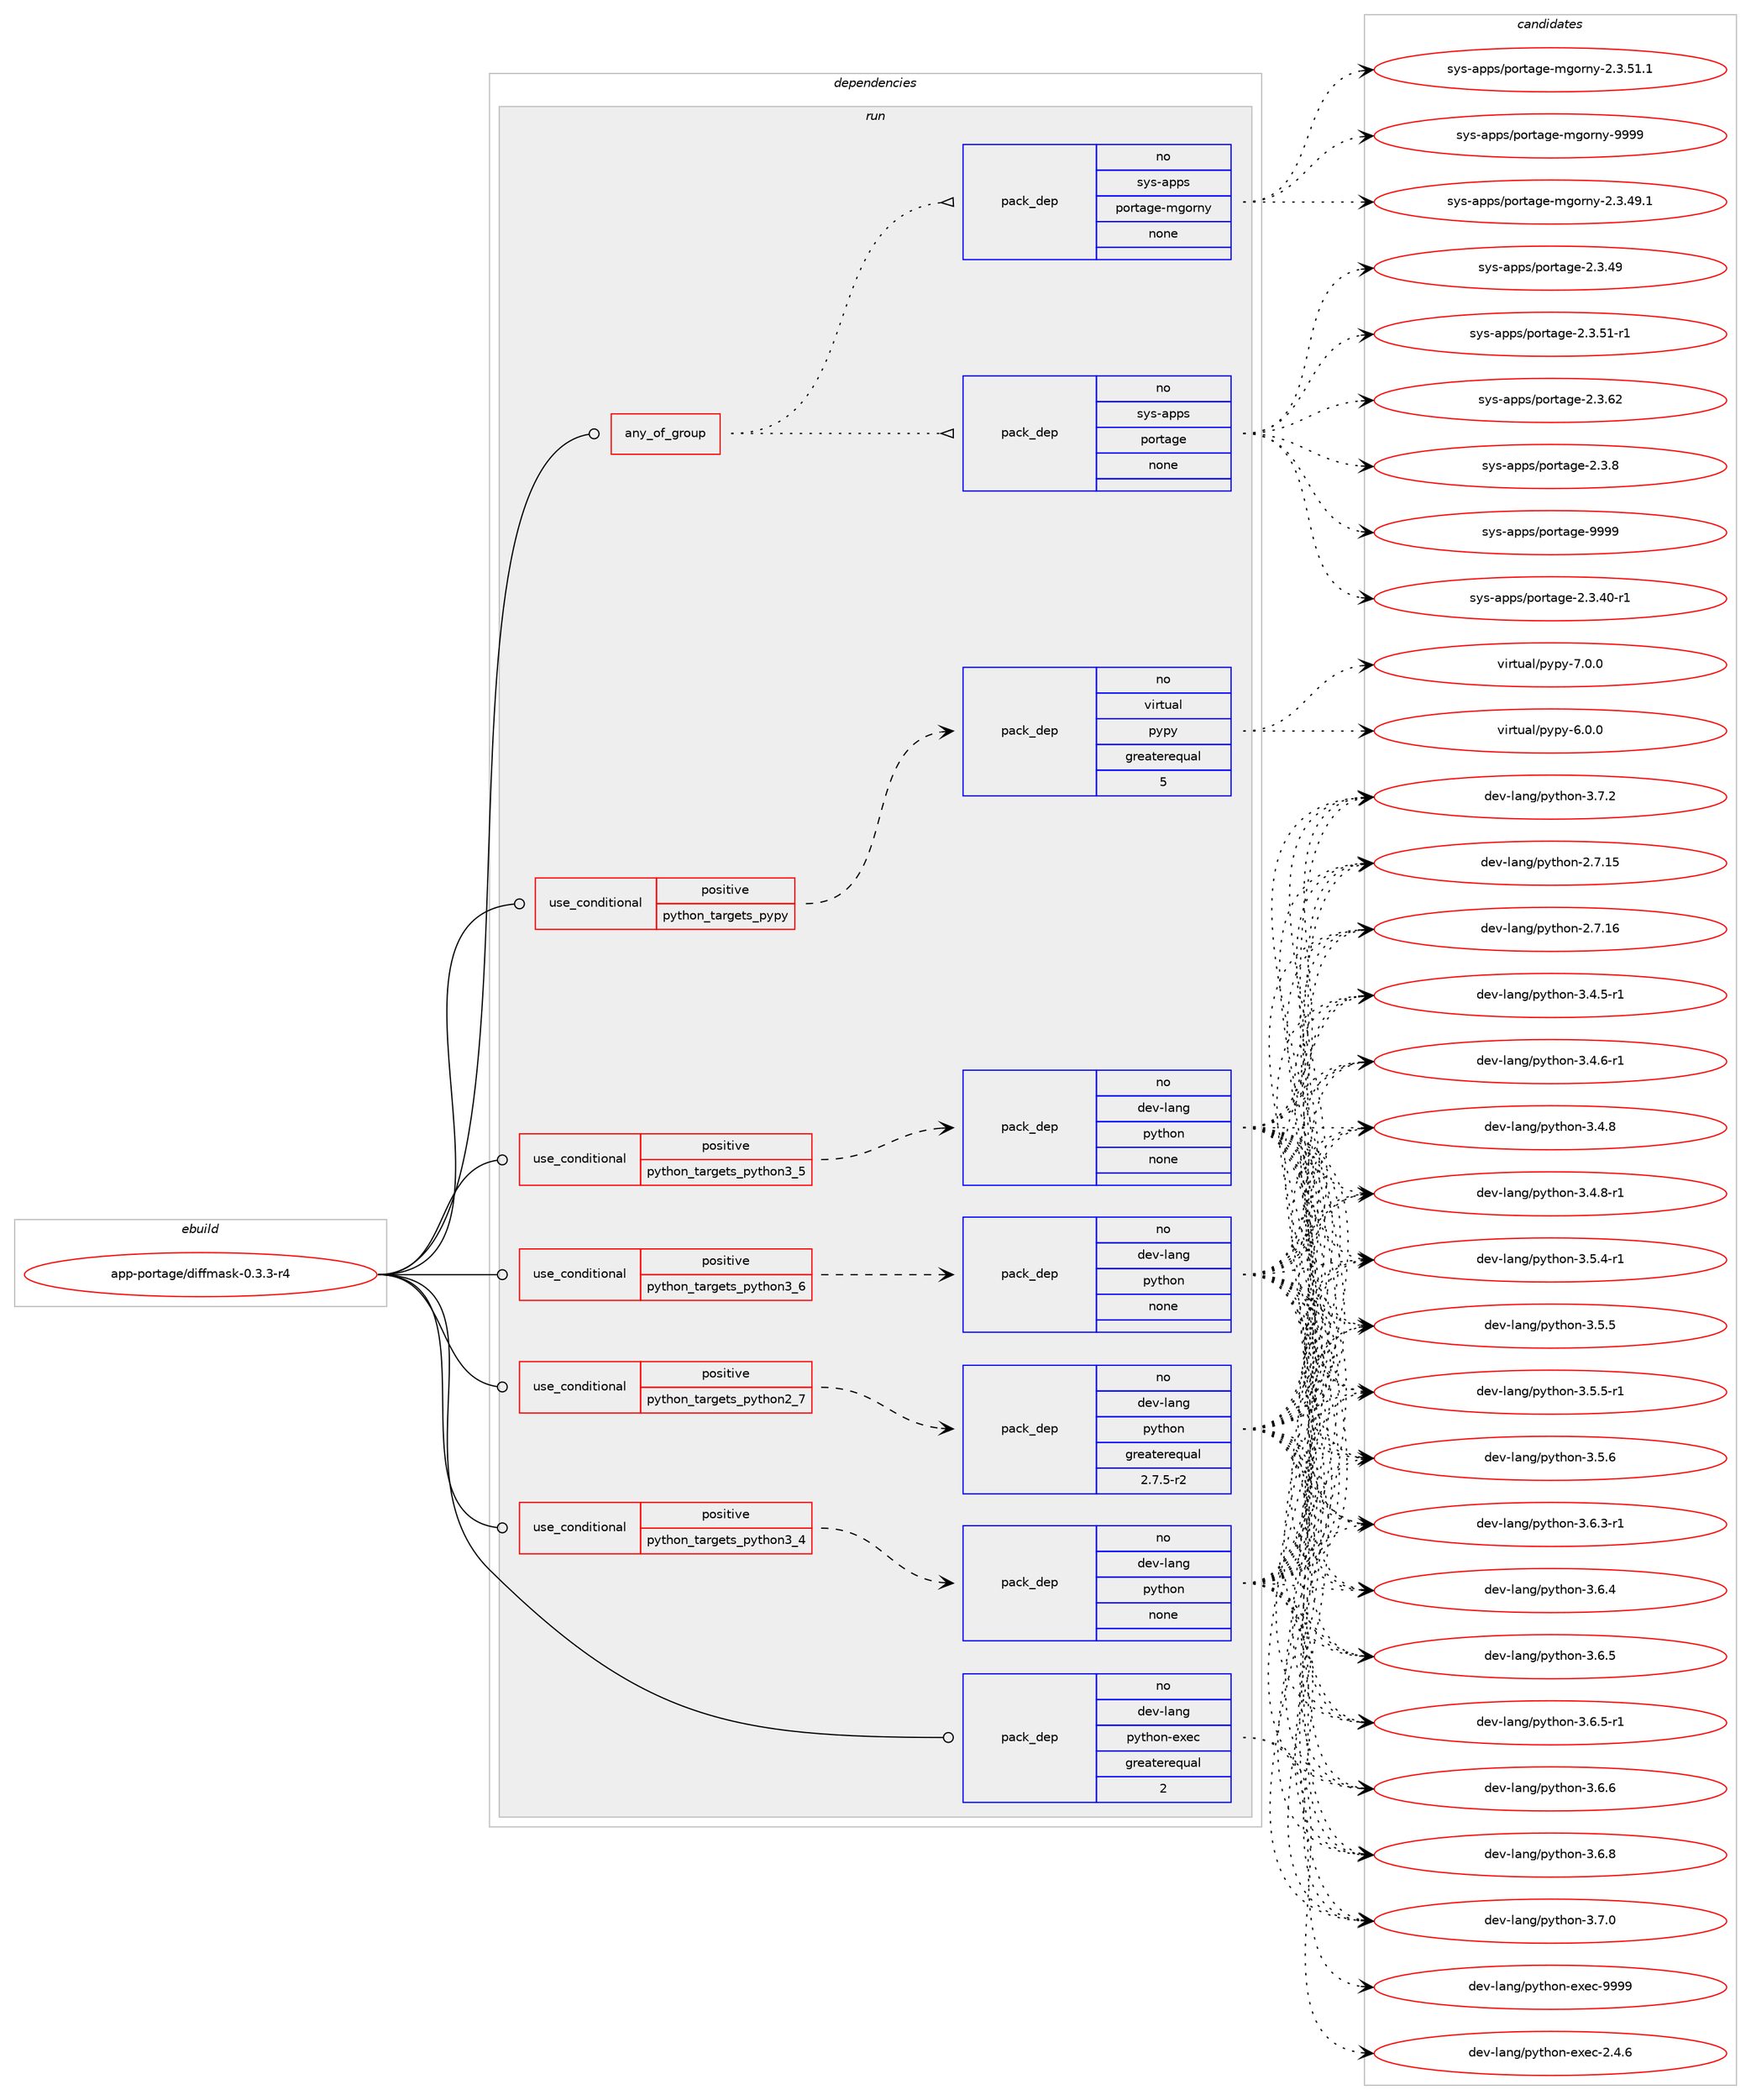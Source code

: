 digraph prolog {

# *************
# Graph options
# *************

newrank=true;
concentrate=true;
compound=true;
graph [rankdir=LR,fontname=Helvetica,fontsize=10,ranksep=1.5];#, ranksep=2.5, nodesep=0.2];
edge  [arrowhead=vee];
node  [fontname=Helvetica,fontsize=10];

# **********
# The ebuild
# **********

subgraph cluster_leftcol {
color=gray;
rank=same;
label=<<i>ebuild</i>>;
id [label="app-portage/diffmask-0.3.3-r4", color=red, width=4, href="../app-portage/diffmask-0.3.3-r4.svg"];
}

# ****************
# The dependencies
# ****************

subgraph cluster_midcol {
color=gray;
label=<<i>dependencies</i>>;
subgraph cluster_compile {
fillcolor="#eeeeee";
style=filled;
label=<<i>compile</i>>;
}
subgraph cluster_compileandrun {
fillcolor="#eeeeee";
style=filled;
label=<<i>compile and run</i>>;
}
subgraph cluster_run {
fillcolor="#eeeeee";
style=filled;
label=<<i>run</i>>;
subgraph any19818 {
dependency1305177 [label=<<TABLE BORDER="0" CELLBORDER="1" CELLSPACING="0" CELLPADDING="4"><TR><TD CELLPADDING="10">any_of_group</TD></TR></TABLE>>, shape=none, color=red];subgraph pack930212 {
dependency1305178 [label=<<TABLE BORDER="0" CELLBORDER="1" CELLSPACING="0" CELLPADDING="4" WIDTH="220"><TR><TD ROWSPAN="6" CELLPADDING="30">pack_dep</TD></TR><TR><TD WIDTH="110">no</TD></TR><TR><TD>sys-apps</TD></TR><TR><TD>portage</TD></TR><TR><TD>none</TD></TR><TR><TD></TD></TR></TABLE>>, shape=none, color=blue];
}
dependency1305177:e -> dependency1305178:w [weight=20,style="dotted",arrowhead="oinv"];
subgraph pack930213 {
dependency1305179 [label=<<TABLE BORDER="0" CELLBORDER="1" CELLSPACING="0" CELLPADDING="4" WIDTH="220"><TR><TD ROWSPAN="6" CELLPADDING="30">pack_dep</TD></TR><TR><TD WIDTH="110">no</TD></TR><TR><TD>sys-apps</TD></TR><TR><TD>portage-mgorny</TD></TR><TR><TD>none</TD></TR><TR><TD></TD></TR></TABLE>>, shape=none, color=blue];
}
dependency1305177:e -> dependency1305179:w [weight=20,style="dotted",arrowhead="oinv"];
}
id:e -> dependency1305177:w [weight=20,style="solid",arrowhead="odot"];
subgraph cond354605 {
dependency1305180 [label=<<TABLE BORDER="0" CELLBORDER="1" CELLSPACING="0" CELLPADDING="4"><TR><TD ROWSPAN="3" CELLPADDING="10">use_conditional</TD></TR><TR><TD>positive</TD></TR><TR><TD>python_targets_pypy</TD></TR></TABLE>>, shape=none, color=red];
subgraph pack930214 {
dependency1305181 [label=<<TABLE BORDER="0" CELLBORDER="1" CELLSPACING="0" CELLPADDING="4" WIDTH="220"><TR><TD ROWSPAN="6" CELLPADDING="30">pack_dep</TD></TR><TR><TD WIDTH="110">no</TD></TR><TR><TD>virtual</TD></TR><TR><TD>pypy</TD></TR><TR><TD>greaterequal</TD></TR><TR><TD>5</TD></TR></TABLE>>, shape=none, color=blue];
}
dependency1305180:e -> dependency1305181:w [weight=20,style="dashed",arrowhead="vee"];
}
id:e -> dependency1305180:w [weight=20,style="solid",arrowhead="odot"];
subgraph cond354606 {
dependency1305182 [label=<<TABLE BORDER="0" CELLBORDER="1" CELLSPACING="0" CELLPADDING="4"><TR><TD ROWSPAN="3" CELLPADDING="10">use_conditional</TD></TR><TR><TD>positive</TD></TR><TR><TD>python_targets_python2_7</TD></TR></TABLE>>, shape=none, color=red];
subgraph pack930215 {
dependency1305183 [label=<<TABLE BORDER="0" CELLBORDER="1" CELLSPACING="0" CELLPADDING="4" WIDTH="220"><TR><TD ROWSPAN="6" CELLPADDING="30">pack_dep</TD></TR><TR><TD WIDTH="110">no</TD></TR><TR><TD>dev-lang</TD></TR><TR><TD>python</TD></TR><TR><TD>greaterequal</TD></TR><TR><TD>2.7.5-r2</TD></TR></TABLE>>, shape=none, color=blue];
}
dependency1305182:e -> dependency1305183:w [weight=20,style="dashed",arrowhead="vee"];
}
id:e -> dependency1305182:w [weight=20,style="solid",arrowhead="odot"];
subgraph cond354607 {
dependency1305184 [label=<<TABLE BORDER="0" CELLBORDER="1" CELLSPACING="0" CELLPADDING="4"><TR><TD ROWSPAN="3" CELLPADDING="10">use_conditional</TD></TR><TR><TD>positive</TD></TR><TR><TD>python_targets_python3_4</TD></TR></TABLE>>, shape=none, color=red];
subgraph pack930216 {
dependency1305185 [label=<<TABLE BORDER="0" CELLBORDER="1" CELLSPACING="0" CELLPADDING="4" WIDTH="220"><TR><TD ROWSPAN="6" CELLPADDING="30">pack_dep</TD></TR><TR><TD WIDTH="110">no</TD></TR><TR><TD>dev-lang</TD></TR><TR><TD>python</TD></TR><TR><TD>none</TD></TR><TR><TD></TD></TR></TABLE>>, shape=none, color=blue];
}
dependency1305184:e -> dependency1305185:w [weight=20,style="dashed",arrowhead="vee"];
}
id:e -> dependency1305184:w [weight=20,style="solid",arrowhead="odot"];
subgraph cond354608 {
dependency1305186 [label=<<TABLE BORDER="0" CELLBORDER="1" CELLSPACING="0" CELLPADDING="4"><TR><TD ROWSPAN="3" CELLPADDING="10">use_conditional</TD></TR><TR><TD>positive</TD></TR><TR><TD>python_targets_python3_5</TD></TR></TABLE>>, shape=none, color=red];
subgraph pack930217 {
dependency1305187 [label=<<TABLE BORDER="0" CELLBORDER="1" CELLSPACING="0" CELLPADDING="4" WIDTH="220"><TR><TD ROWSPAN="6" CELLPADDING="30">pack_dep</TD></TR><TR><TD WIDTH="110">no</TD></TR><TR><TD>dev-lang</TD></TR><TR><TD>python</TD></TR><TR><TD>none</TD></TR><TR><TD></TD></TR></TABLE>>, shape=none, color=blue];
}
dependency1305186:e -> dependency1305187:w [weight=20,style="dashed",arrowhead="vee"];
}
id:e -> dependency1305186:w [weight=20,style="solid",arrowhead="odot"];
subgraph cond354609 {
dependency1305188 [label=<<TABLE BORDER="0" CELLBORDER="1" CELLSPACING="0" CELLPADDING="4"><TR><TD ROWSPAN="3" CELLPADDING="10">use_conditional</TD></TR><TR><TD>positive</TD></TR><TR><TD>python_targets_python3_6</TD></TR></TABLE>>, shape=none, color=red];
subgraph pack930218 {
dependency1305189 [label=<<TABLE BORDER="0" CELLBORDER="1" CELLSPACING="0" CELLPADDING="4" WIDTH="220"><TR><TD ROWSPAN="6" CELLPADDING="30">pack_dep</TD></TR><TR><TD WIDTH="110">no</TD></TR><TR><TD>dev-lang</TD></TR><TR><TD>python</TD></TR><TR><TD>none</TD></TR><TR><TD></TD></TR></TABLE>>, shape=none, color=blue];
}
dependency1305188:e -> dependency1305189:w [weight=20,style="dashed",arrowhead="vee"];
}
id:e -> dependency1305188:w [weight=20,style="solid",arrowhead="odot"];
subgraph pack930219 {
dependency1305190 [label=<<TABLE BORDER="0" CELLBORDER="1" CELLSPACING="0" CELLPADDING="4" WIDTH="220"><TR><TD ROWSPAN="6" CELLPADDING="30">pack_dep</TD></TR><TR><TD WIDTH="110">no</TD></TR><TR><TD>dev-lang</TD></TR><TR><TD>python-exec</TD></TR><TR><TD>greaterequal</TD></TR><TR><TD>2</TD></TR></TABLE>>, shape=none, color=blue];
}
id:e -> dependency1305190:w [weight=20,style="solid",arrowhead="odot"];
}
}

# **************
# The candidates
# **************

subgraph cluster_choices {
rank=same;
color=gray;
label=<<i>candidates</i>>;

subgraph choice930212 {
color=black;
nodesep=1;
choice11512111545971121121154711211111411697103101455046514652484511449 [label="sys-apps/portage-2.3.40-r1", color=red, width=4,href="../sys-apps/portage-2.3.40-r1.svg"];
choice1151211154597112112115471121111141169710310145504651465257 [label="sys-apps/portage-2.3.49", color=red, width=4,href="../sys-apps/portage-2.3.49.svg"];
choice11512111545971121121154711211111411697103101455046514653494511449 [label="sys-apps/portage-2.3.51-r1", color=red, width=4,href="../sys-apps/portage-2.3.51-r1.svg"];
choice1151211154597112112115471121111141169710310145504651465450 [label="sys-apps/portage-2.3.62", color=red, width=4,href="../sys-apps/portage-2.3.62.svg"];
choice11512111545971121121154711211111411697103101455046514656 [label="sys-apps/portage-2.3.8", color=red, width=4,href="../sys-apps/portage-2.3.8.svg"];
choice115121115459711211211547112111114116971031014557575757 [label="sys-apps/portage-9999", color=red, width=4,href="../sys-apps/portage-9999.svg"];
dependency1305178:e -> choice11512111545971121121154711211111411697103101455046514652484511449:w [style=dotted,weight="100"];
dependency1305178:e -> choice1151211154597112112115471121111141169710310145504651465257:w [style=dotted,weight="100"];
dependency1305178:e -> choice11512111545971121121154711211111411697103101455046514653494511449:w [style=dotted,weight="100"];
dependency1305178:e -> choice1151211154597112112115471121111141169710310145504651465450:w [style=dotted,weight="100"];
dependency1305178:e -> choice11512111545971121121154711211111411697103101455046514656:w [style=dotted,weight="100"];
dependency1305178:e -> choice115121115459711211211547112111114116971031014557575757:w [style=dotted,weight="100"];
}
subgraph choice930213 {
color=black;
nodesep=1;
choice1151211154597112112115471121111141169710310145109103111114110121455046514652574649 [label="sys-apps/portage-mgorny-2.3.49.1", color=red, width=4,href="../sys-apps/portage-mgorny-2.3.49.1.svg"];
choice1151211154597112112115471121111141169710310145109103111114110121455046514653494649 [label="sys-apps/portage-mgorny-2.3.51.1", color=red, width=4,href="../sys-apps/portage-mgorny-2.3.51.1.svg"];
choice11512111545971121121154711211111411697103101451091031111141101214557575757 [label="sys-apps/portage-mgorny-9999", color=red, width=4,href="../sys-apps/portage-mgorny-9999.svg"];
dependency1305179:e -> choice1151211154597112112115471121111141169710310145109103111114110121455046514652574649:w [style=dotted,weight="100"];
dependency1305179:e -> choice1151211154597112112115471121111141169710310145109103111114110121455046514653494649:w [style=dotted,weight="100"];
dependency1305179:e -> choice11512111545971121121154711211111411697103101451091031111141101214557575757:w [style=dotted,weight="100"];
}
subgraph choice930214 {
color=black;
nodesep=1;
choice1181051141161179710847112121112121455446484648 [label="virtual/pypy-6.0.0", color=red, width=4,href="../virtual/pypy-6.0.0.svg"];
choice1181051141161179710847112121112121455546484648 [label="virtual/pypy-7.0.0", color=red, width=4,href="../virtual/pypy-7.0.0.svg"];
dependency1305181:e -> choice1181051141161179710847112121112121455446484648:w [style=dotted,weight="100"];
dependency1305181:e -> choice1181051141161179710847112121112121455546484648:w [style=dotted,weight="100"];
}
subgraph choice930215 {
color=black;
nodesep=1;
choice10010111845108971101034711212111610411111045504655464953 [label="dev-lang/python-2.7.15", color=red, width=4,href="../dev-lang/python-2.7.15.svg"];
choice10010111845108971101034711212111610411111045504655464954 [label="dev-lang/python-2.7.16", color=red, width=4,href="../dev-lang/python-2.7.16.svg"];
choice1001011184510897110103471121211161041111104551465246534511449 [label="dev-lang/python-3.4.5-r1", color=red, width=4,href="../dev-lang/python-3.4.5-r1.svg"];
choice1001011184510897110103471121211161041111104551465246544511449 [label="dev-lang/python-3.4.6-r1", color=red, width=4,href="../dev-lang/python-3.4.6-r1.svg"];
choice100101118451089711010347112121116104111110455146524656 [label="dev-lang/python-3.4.8", color=red, width=4,href="../dev-lang/python-3.4.8.svg"];
choice1001011184510897110103471121211161041111104551465246564511449 [label="dev-lang/python-3.4.8-r1", color=red, width=4,href="../dev-lang/python-3.4.8-r1.svg"];
choice1001011184510897110103471121211161041111104551465346524511449 [label="dev-lang/python-3.5.4-r1", color=red, width=4,href="../dev-lang/python-3.5.4-r1.svg"];
choice100101118451089711010347112121116104111110455146534653 [label="dev-lang/python-3.5.5", color=red, width=4,href="../dev-lang/python-3.5.5.svg"];
choice1001011184510897110103471121211161041111104551465346534511449 [label="dev-lang/python-3.5.5-r1", color=red, width=4,href="../dev-lang/python-3.5.5-r1.svg"];
choice100101118451089711010347112121116104111110455146534654 [label="dev-lang/python-3.5.6", color=red, width=4,href="../dev-lang/python-3.5.6.svg"];
choice1001011184510897110103471121211161041111104551465446514511449 [label="dev-lang/python-3.6.3-r1", color=red, width=4,href="../dev-lang/python-3.6.3-r1.svg"];
choice100101118451089711010347112121116104111110455146544652 [label="dev-lang/python-3.6.4", color=red, width=4,href="../dev-lang/python-3.6.4.svg"];
choice100101118451089711010347112121116104111110455146544653 [label="dev-lang/python-3.6.5", color=red, width=4,href="../dev-lang/python-3.6.5.svg"];
choice1001011184510897110103471121211161041111104551465446534511449 [label="dev-lang/python-3.6.5-r1", color=red, width=4,href="../dev-lang/python-3.6.5-r1.svg"];
choice100101118451089711010347112121116104111110455146544654 [label="dev-lang/python-3.6.6", color=red, width=4,href="../dev-lang/python-3.6.6.svg"];
choice100101118451089711010347112121116104111110455146544656 [label="dev-lang/python-3.6.8", color=red, width=4,href="../dev-lang/python-3.6.8.svg"];
choice100101118451089711010347112121116104111110455146554648 [label="dev-lang/python-3.7.0", color=red, width=4,href="../dev-lang/python-3.7.0.svg"];
choice100101118451089711010347112121116104111110455146554650 [label="dev-lang/python-3.7.2", color=red, width=4,href="../dev-lang/python-3.7.2.svg"];
dependency1305183:e -> choice10010111845108971101034711212111610411111045504655464953:w [style=dotted,weight="100"];
dependency1305183:e -> choice10010111845108971101034711212111610411111045504655464954:w [style=dotted,weight="100"];
dependency1305183:e -> choice1001011184510897110103471121211161041111104551465246534511449:w [style=dotted,weight="100"];
dependency1305183:e -> choice1001011184510897110103471121211161041111104551465246544511449:w [style=dotted,weight="100"];
dependency1305183:e -> choice100101118451089711010347112121116104111110455146524656:w [style=dotted,weight="100"];
dependency1305183:e -> choice1001011184510897110103471121211161041111104551465246564511449:w [style=dotted,weight="100"];
dependency1305183:e -> choice1001011184510897110103471121211161041111104551465346524511449:w [style=dotted,weight="100"];
dependency1305183:e -> choice100101118451089711010347112121116104111110455146534653:w [style=dotted,weight="100"];
dependency1305183:e -> choice1001011184510897110103471121211161041111104551465346534511449:w [style=dotted,weight="100"];
dependency1305183:e -> choice100101118451089711010347112121116104111110455146534654:w [style=dotted,weight="100"];
dependency1305183:e -> choice1001011184510897110103471121211161041111104551465446514511449:w [style=dotted,weight="100"];
dependency1305183:e -> choice100101118451089711010347112121116104111110455146544652:w [style=dotted,weight="100"];
dependency1305183:e -> choice100101118451089711010347112121116104111110455146544653:w [style=dotted,weight="100"];
dependency1305183:e -> choice1001011184510897110103471121211161041111104551465446534511449:w [style=dotted,weight="100"];
dependency1305183:e -> choice100101118451089711010347112121116104111110455146544654:w [style=dotted,weight="100"];
dependency1305183:e -> choice100101118451089711010347112121116104111110455146544656:w [style=dotted,weight="100"];
dependency1305183:e -> choice100101118451089711010347112121116104111110455146554648:w [style=dotted,weight="100"];
dependency1305183:e -> choice100101118451089711010347112121116104111110455146554650:w [style=dotted,weight="100"];
}
subgraph choice930216 {
color=black;
nodesep=1;
choice10010111845108971101034711212111610411111045504655464953 [label="dev-lang/python-2.7.15", color=red, width=4,href="../dev-lang/python-2.7.15.svg"];
choice10010111845108971101034711212111610411111045504655464954 [label="dev-lang/python-2.7.16", color=red, width=4,href="../dev-lang/python-2.7.16.svg"];
choice1001011184510897110103471121211161041111104551465246534511449 [label="dev-lang/python-3.4.5-r1", color=red, width=4,href="../dev-lang/python-3.4.5-r1.svg"];
choice1001011184510897110103471121211161041111104551465246544511449 [label="dev-lang/python-3.4.6-r1", color=red, width=4,href="../dev-lang/python-3.4.6-r1.svg"];
choice100101118451089711010347112121116104111110455146524656 [label="dev-lang/python-3.4.8", color=red, width=4,href="../dev-lang/python-3.4.8.svg"];
choice1001011184510897110103471121211161041111104551465246564511449 [label="dev-lang/python-3.4.8-r1", color=red, width=4,href="../dev-lang/python-3.4.8-r1.svg"];
choice1001011184510897110103471121211161041111104551465346524511449 [label="dev-lang/python-3.5.4-r1", color=red, width=4,href="../dev-lang/python-3.5.4-r1.svg"];
choice100101118451089711010347112121116104111110455146534653 [label="dev-lang/python-3.5.5", color=red, width=4,href="../dev-lang/python-3.5.5.svg"];
choice1001011184510897110103471121211161041111104551465346534511449 [label="dev-lang/python-3.5.5-r1", color=red, width=4,href="../dev-lang/python-3.5.5-r1.svg"];
choice100101118451089711010347112121116104111110455146534654 [label="dev-lang/python-3.5.6", color=red, width=4,href="../dev-lang/python-3.5.6.svg"];
choice1001011184510897110103471121211161041111104551465446514511449 [label="dev-lang/python-3.6.3-r1", color=red, width=4,href="../dev-lang/python-3.6.3-r1.svg"];
choice100101118451089711010347112121116104111110455146544652 [label="dev-lang/python-3.6.4", color=red, width=4,href="../dev-lang/python-3.6.4.svg"];
choice100101118451089711010347112121116104111110455146544653 [label="dev-lang/python-3.6.5", color=red, width=4,href="../dev-lang/python-3.6.5.svg"];
choice1001011184510897110103471121211161041111104551465446534511449 [label="dev-lang/python-3.6.5-r1", color=red, width=4,href="../dev-lang/python-3.6.5-r1.svg"];
choice100101118451089711010347112121116104111110455146544654 [label="dev-lang/python-3.6.6", color=red, width=4,href="../dev-lang/python-3.6.6.svg"];
choice100101118451089711010347112121116104111110455146544656 [label="dev-lang/python-3.6.8", color=red, width=4,href="../dev-lang/python-3.6.8.svg"];
choice100101118451089711010347112121116104111110455146554648 [label="dev-lang/python-3.7.0", color=red, width=4,href="../dev-lang/python-3.7.0.svg"];
choice100101118451089711010347112121116104111110455146554650 [label="dev-lang/python-3.7.2", color=red, width=4,href="../dev-lang/python-3.7.2.svg"];
dependency1305185:e -> choice10010111845108971101034711212111610411111045504655464953:w [style=dotted,weight="100"];
dependency1305185:e -> choice10010111845108971101034711212111610411111045504655464954:w [style=dotted,weight="100"];
dependency1305185:e -> choice1001011184510897110103471121211161041111104551465246534511449:w [style=dotted,weight="100"];
dependency1305185:e -> choice1001011184510897110103471121211161041111104551465246544511449:w [style=dotted,weight="100"];
dependency1305185:e -> choice100101118451089711010347112121116104111110455146524656:w [style=dotted,weight="100"];
dependency1305185:e -> choice1001011184510897110103471121211161041111104551465246564511449:w [style=dotted,weight="100"];
dependency1305185:e -> choice1001011184510897110103471121211161041111104551465346524511449:w [style=dotted,weight="100"];
dependency1305185:e -> choice100101118451089711010347112121116104111110455146534653:w [style=dotted,weight="100"];
dependency1305185:e -> choice1001011184510897110103471121211161041111104551465346534511449:w [style=dotted,weight="100"];
dependency1305185:e -> choice100101118451089711010347112121116104111110455146534654:w [style=dotted,weight="100"];
dependency1305185:e -> choice1001011184510897110103471121211161041111104551465446514511449:w [style=dotted,weight="100"];
dependency1305185:e -> choice100101118451089711010347112121116104111110455146544652:w [style=dotted,weight="100"];
dependency1305185:e -> choice100101118451089711010347112121116104111110455146544653:w [style=dotted,weight="100"];
dependency1305185:e -> choice1001011184510897110103471121211161041111104551465446534511449:w [style=dotted,weight="100"];
dependency1305185:e -> choice100101118451089711010347112121116104111110455146544654:w [style=dotted,weight="100"];
dependency1305185:e -> choice100101118451089711010347112121116104111110455146544656:w [style=dotted,weight="100"];
dependency1305185:e -> choice100101118451089711010347112121116104111110455146554648:w [style=dotted,weight="100"];
dependency1305185:e -> choice100101118451089711010347112121116104111110455146554650:w [style=dotted,weight="100"];
}
subgraph choice930217 {
color=black;
nodesep=1;
choice10010111845108971101034711212111610411111045504655464953 [label="dev-lang/python-2.7.15", color=red, width=4,href="../dev-lang/python-2.7.15.svg"];
choice10010111845108971101034711212111610411111045504655464954 [label="dev-lang/python-2.7.16", color=red, width=4,href="../dev-lang/python-2.7.16.svg"];
choice1001011184510897110103471121211161041111104551465246534511449 [label="dev-lang/python-3.4.5-r1", color=red, width=4,href="../dev-lang/python-3.4.5-r1.svg"];
choice1001011184510897110103471121211161041111104551465246544511449 [label="dev-lang/python-3.4.6-r1", color=red, width=4,href="../dev-lang/python-3.4.6-r1.svg"];
choice100101118451089711010347112121116104111110455146524656 [label="dev-lang/python-3.4.8", color=red, width=4,href="../dev-lang/python-3.4.8.svg"];
choice1001011184510897110103471121211161041111104551465246564511449 [label="dev-lang/python-3.4.8-r1", color=red, width=4,href="../dev-lang/python-3.4.8-r1.svg"];
choice1001011184510897110103471121211161041111104551465346524511449 [label="dev-lang/python-3.5.4-r1", color=red, width=4,href="../dev-lang/python-3.5.4-r1.svg"];
choice100101118451089711010347112121116104111110455146534653 [label="dev-lang/python-3.5.5", color=red, width=4,href="../dev-lang/python-3.5.5.svg"];
choice1001011184510897110103471121211161041111104551465346534511449 [label="dev-lang/python-3.5.5-r1", color=red, width=4,href="../dev-lang/python-3.5.5-r1.svg"];
choice100101118451089711010347112121116104111110455146534654 [label="dev-lang/python-3.5.6", color=red, width=4,href="../dev-lang/python-3.5.6.svg"];
choice1001011184510897110103471121211161041111104551465446514511449 [label="dev-lang/python-3.6.3-r1", color=red, width=4,href="../dev-lang/python-3.6.3-r1.svg"];
choice100101118451089711010347112121116104111110455146544652 [label="dev-lang/python-3.6.4", color=red, width=4,href="../dev-lang/python-3.6.4.svg"];
choice100101118451089711010347112121116104111110455146544653 [label="dev-lang/python-3.6.5", color=red, width=4,href="../dev-lang/python-3.6.5.svg"];
choice1001011184510897110103471121211161041111104551465446534511449 [label="dev-lang/python-3.6.5-r1", color=red, width=4,href="../dev-lang/python-3.6.5-r1.svg"];
choice100101118451089711010347112121116104111110455146544654 [label="dev-lang/python-3.6.6", color=red, width=4,href="../dev-lang/python-3.6.6.svg"];
choice100101118451089711010347112121116104111110455146544656 [label="dev-lang/python-3.6.8", color=red, width=4,href="../dev-lang/python-3.6.8.svg"];
choice100101118451089711010347112121116104111110455146554648 [label="dev-lang/python-3.7.0", color=red, width=4,href="../dev-lang/python-3.7.0.svg"];
choice100101118451089711010347112121116104111110455146554650 [label="dev-lang/python-3.7.2", color=red, width=4,href="../dev-lang/python-3.7.2.svg"];
dependency1305187:e -> choice10010111845108971101034711212111610411111045504655464953:w [style=dotted,weight="100"];
dependency1305187:e -> choice10010111845108971101034711212111610411111045504655464954:w [style=dotted,weight="100"];
dependency1305187:e -> choice1001011184510897110103471121211161041111104551465246534511449:w [style=dotted,weight="100"];
dependency1305187:e -> choice1001011184510897110103471121211161041111104551465246544511449:w [style=dotted,weight="100"];
dependency1305187:e -> choice100101118451089711010347112121116104111110455146524656:w [style=dotted,weight="100"];
dependency1305187:e -> choice1001011184510897110103471121211161041111104551465246564511449:w [style=dotted,weight="100"];
dependency1305187:e -> choice1001011184510897110103471121211161041111104551465346524511449:w [style=dotted,weight="100"];
dependency1305187:e -> choice100101118451089711010347112121116104111110455146534653:w [style=dotted,weight="100"];
dependency1305187:e -> choice1001011184510897110103471121211161041111104551465346534511449:w [style=dotted,weight="100"];
dependency1305187:e -> choice100101118451089711010347112121116104111110455146534654:w [style=dotted,weight="100"];
dependency1305187:e -> choice1001011184510897110103471121211161041111104551465446514511449:w [style=dotted,weight="100"];
dependency1305187:e -> choice100101118451089711010347112121116104111110455146544652:w [style=dotted,weight="100"];
dependency1305187:e -> choice100101118451089711010347112121116104111110455146544653:w [style=dotted,weight="100"];
dependency1305187:e -> choice1001011184510897110103471121211161041111104551465446534511449:w [style=dotted,weight="100"];
dependency1305187:e -> choice100101118451089711010347112121116104111110455146544654:w [style=dotted,weight="100"];
dependency1305187:e -> choice100101118451089711010347112121116104111110455146544656:w [style=dotted,weight="100"];
dependency1305187:e -> choice100101118451089711010347112121116104111110455146554648:w [style=dotted,weight="100"];
dependency1305187:e -> choice100101118451089711010347112121116104111110455146554650:w [style=dotted,weight="100"];
}
subgraph choice930218 {
color=black;
nodesep=1;
choice10010111845108971101034711212111610411111045504655464953 [label="dev-lang/python-2.7.15", color=red, width=4,href="../dev-lang/python-2.7.15.svg"];
choice10010111845108971101034711212111610411111045504655464954 [label="dev-lang/python-2.7.16", color=red, width=4,href="../dev-lang/python-2.7.16.svg"];
choice1001011184510897110103471121211161041111104551465246534511449 [label="dev-lang/python-3.4.5-r1", color=red, width=4,href="../dev-lang/python-3.4.5-r1.svg"];
choice1001011184510897110103471121211161041111104551465246544511449 [label="dev-lang/python-3.4.6-r1", color=red, width=4,href="../dev-lang/python-3.4.6-r1.svg"];
choice100101118451089711010347112121116104111110455146524656 [label="dev-lang/python-3.4.8", color=red, width=4,href="../dev-lang/python-3.4.8.svg"];
choice1001011184510897110103471121211161041111104551465246564511449 [label="dev-lang/python-3.4.8-r1", color=red, width=4,href="../dev-lang/python-3.4.8-r1.svg"];
choice1001011184510897110103471121211161041111104551465346524511449 [label="dev-lang/python-3.5.4-r1", color=red, width=4,href="../dev-lang/python-3.5.4-r1.svg"];
choice100101118451089711010347112121116104111110455146534653 [label="dev-lang/python-3.5.5", color=red, width=4,href="../dev-lang/python-3.5.5.svg"];
choice1001011184510897110103471121211161041111104551465346534511449 [label="dev-lang/python-3.5.5-r1", color=red, width=4,href="../dev-lang/python-3.5.5-r1.svg"];
choice100101118451089711010347112121116104111110455146534654 [label="dev-lang/python-3.5.6", color=red, width=4,href="../dev-lang/python-3.5.6.svg"];
choice1001011184510897110103471121211161041111104551465446514511449 [label="dev-lang/python-3.6.3-r1", color=red, width=4,href="../dev-lang/python-3.6.3-r1.svg"];
choice100101118451089711010347112121116104111110455146544652 [label="dev-lang/python-3.6.4", color=red, width=4,href="../dev-lang/python-3.6.4.svg"];
choice100101118451089711010347112121116104111110455146544653 [label="dev-lang/python-3.6.5", color=red, width=4,href="../dev-lang/python-3.6.5.svg"];
choice1001011184510897110103471121211161041111104551465446534511449 [label="dev-lang/python-3.6.5-r1", color=red, width=4,href="../dev-lang/python-3.6.5-r1.svg"];
choice100101118451089711010347112121116104111110455146544654 [label="dev-lang/python-3.6.6", color=red, width=4,href="../dev-lang/python-3.6.6.svg"];
choice100101118451089711010347112121116104111110455146544656 [label="dev-lang/python-3.6.8", color=red, width=4,href="../dev-lang/python-3.6.8.svg"];
choice100101118451089711010347112121116104111110455146554648 [label="dev-lang/python-3.7.0", color=red, width=4,href="../dev-lang/python-3.7.0.svg"];
choice100101118451089711010347112121116104111110455146554650 [label="dev-lang/python-3.7.2", color=red, width=4,href="../dev-lang/python-3.7.2.svg"];
dependency1305189:e -> choice10010111845108971101034711212111610411111045504655464953:w [style=dotted,weight="100"];
dependency1305189:e -> choice10010111845108971101034711212111610411111045504655464954:w [style=dotted,weight="100"];
dependency1305189:e -> choice1001011184510897110103471121211161041111104551465246534511449:w [style=dotted,weight="100"];
dependency1305189:e -> choice1001011184510897110103471121211161041111104551465246544511449:w [style=dotted,weight="100"];
dependency1305189:e -> choice100101118451089711010347112121116104111110455146524656:w [style=dotted,weight="100"];
dependency1305189:e -> choice1001011184510897110103471121211161041111104551465246564511449:w [style=dotted,weight="100"];
dependency1305189:e -> choice1001011184510897110103471121211161041111104551465346524511449:w [style=dotted,weight="100"];
dependency1305189:e -> choice100101118451089711010347112121116104111110455146534653:w [style=dotted,weight="100"];
dependency1305189:e -> choice1001011184510897110103471121211161041111104551465346534511449:w [style=dotted,weight="100"];
dependency1305189:e -> choice100101118451089711010347112121116104111110455146534654:w [style=dotted,weight="100"];
dependency1305189:e -> choice1001011184510897110103471121211161041111104551465446514511449:w [style=dotted,weight="100"];
dependency1305189:e -> choice100101118451089711010347112121116104111110455146544652:w [style=dotted,weight="100"];
dependency1305189:e -> choice100101118451089711010347112121116104111110455146544653:w [style=dotted,weight="100"];
dependency1305189:e -> choice1001011184510897110103471121211161041111104551465446534511449:w [style=dotted,weight="100"];
dependency1305189:e -> choice100101118451089711010347112121116104111110455146544654:w [style=dotted,weight="100"];
dependency1305189:e -> choice100101118451089711010347112121116104111110455146544656:w [style=dotted,weight="100"];
dependency1305189:e -> choice100101118451089711010347112121116104111110455146554648:w [style=dotted,weight="100"];
dependency1305189:e -> choice100101118451089711010347112121116104111110455146554650:w [style=dotted,weight="100"];
}
subgraph choice930219 {
color=black;
nodesep=1;
choice1001011184510897110103471121211161041111104510112010199455046524654 [label="dev-lang/python-exec-2.4.6", color=red, width=4,href="../dev-lang/python-exec-2.4.6.svg"];
choice10010111845108971101034711212111610411111045101120101994557575757 [label="dev-lang/python-exec-9999", color=red, width=4,href="../dev-lang/python-exec-9999.svg"];
dependency1305190:e -> choice1001011184510897110103471121211161041111104510112010199455046524654:w [style=dotted,weight="100"];
dependency1305190:e -> choice10010111845108971101034711212111610411111045101120101994557575757:w [style=dotted,weight="100"];
}
}

}
